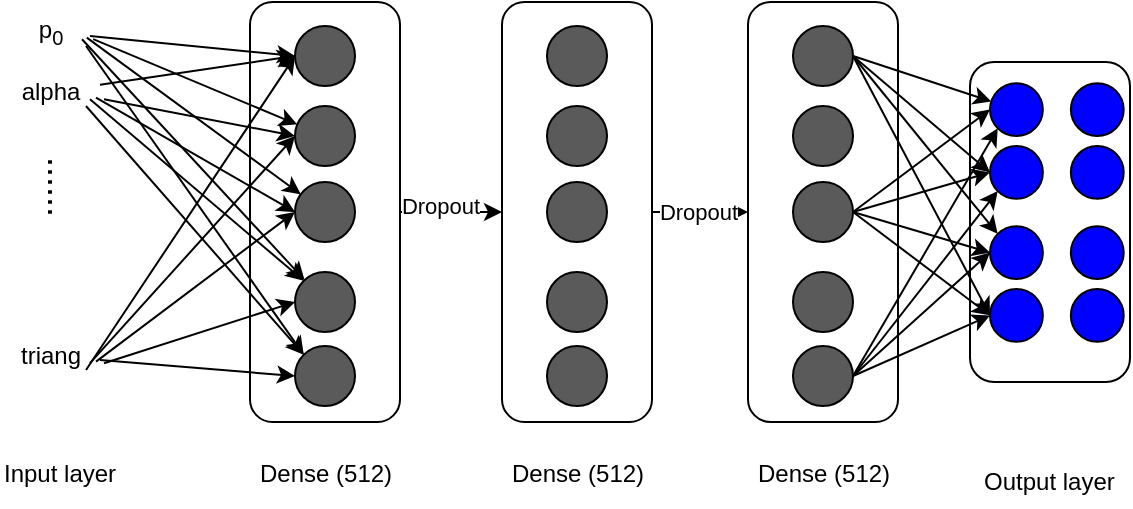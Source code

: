 <mxfile version="28.2.0">
  <diagram name="Page-1" id="Us3IjSDT7tqLzFlyqOSq">
    <mxGraphModel dx="1042" dy="563" grid="1" gridSize="10" guides="1" tooltips="1" connect="1" arrows="1" fold="1" page="1" pageScale="1" pageWidth="850" pageHeight="1100" math="0" shadow="0">
      <root>
        <mxCell id="0" />
        <mxCell id="1" parent="0" />
        <mxCell id="6IdksCOMpPBM9RsViP1L-1" value="p&lt;sub&gt;0&lt;/sub&gt;" style="text;html=1;align=center;verticalAlign=middle;resizable=0;points=[];autosize=1;strokeColor=none;fillColor=none;" vertex="1" parent="1">
          <mxGeometry x="150" y="158" width="40" height="30" as="geometry" />
        </mxCell>
        <mxCell id="6IdksCOMpPBM9RsViP1L-25" value="" style="group" vertex="1" connectable="0" parent="1">
          <mxGeometry x="270" y="158" width="75" height="252" as="geometry" />
        </mxCell>
        <mxCell id="6IdksCOMpPBM9RsViP1L-8" value="" style="rounded=1;whiteSpace=wrap;html=1;" vertex="1" parent="6IdksCOMpPBM9RsViP1L-25">
          <mxGeometry width="75" height="210" as="geometry" />
        </mxCell>
        <mxCell id="6IdksCOMpPBM9RsViP1L-15" value="Dense (512)" style="text;whiteSpace=wrap;html=1;" vertex="1" parent="6IdksCOMpPBM9RsViP1L-25">
          <mxGeometry x="2.5" y="222" width="70" height="30" as="geometry" />
        </mxCell>
        <mxCell id="6IdksCOMpPBM9RsViP1L-16" value="" style="ellipse;whiteSpace=wrap;html=1;aspect=fixed;shadow=0;fillStyle=solid;fillColor=#5A5A5A;" vertex="1" parent="6IdksCOMpPBM9RsViP1L-25">
          <mxGeometry x="22.5" y="12" width="30" height="30" as="geometry" />
        </mxCell>
        <mxCell id="6IdksCOMpPBM9RsViP1L-17" value="" style="ellipse;whiteSpace=wrap;html=1;aspect=fixed;shadow=0;fillStyle=solid;fillColor=#5A5A5A;" vertex="1" parent="6IdksCOMpPBM9RsViP1L-25">
          <mxGeometry x="22.5" y="135" width="30" height="30" as="geometry" />
        </mxCell>
        <mxCell id="6IdksCOMpPBM9RsViP1L-18" value="" style="ellipse;whiteSpace=wrap;html=1;aspect=fixed;shadow=0;fillStyle=solid;fillColor=#5A5A5A;" vertex="1" parent="6IdksCOMpPBM9RsViP1L-25">
          <mxGeometry x="22.5" y="172" width="30" height="30" as="geometry" />
        </mxCell>
        <mxCell id="6IdksCOMpPBM9RsViP1L-19" value="" style="ellipse;whiteSpace=wrap;html=1;aspect=fixed;shadow=0;fillStyle=solid;fillColor=#5A5A5A;" vertex="1" parent="6IdksCOMpPBM9RsViP1L-25">
          <mxGeometry x="22.5" y="52" width="30" height="30" as="geometry" />
        </mxCell>
        <mxCell id="6IdksCOMpPBM9RsViP1L-21" value="" style="ellipse;whiteSpace=wrap;html=1;aspect=fixed;shadow=0;fillStyle=solid;fillColor=#5A5A5A;" vertex="1" parent="6IdksCOMpPBM9RsViP1L-25">
          <mxGeometry x="22.5" y="90" width="30" height="30" as="geometry" />
        </mxCell>
        <mxCell id="6IdksCOMpPBM9RsViP1L-26" value="" style="group" vertex="1" connectable="0" parent="1">
          <mxGeometry x="396" y="158" width="75" height="252" as="geometry" />
        </mxCell>
        <mxCell id="6IdksCOMpPBM9RsViP1L-27" value="" style="rounded=1;whiteSpace=wrap;html=1;" vertex="1" parent="6IdksCOMpPBM9RsViP1L-26">
          <mxGeometry width="75" height="210" as="geometry" />
        </mxCell>
        <mxCell id="6IdksCOMpPBM9RsViP1L-28" value="Dense (512)" style="text;whiteSpace=wrap;html=1;" vertex="1" parent="6IdksCOMpPBM9RsViP1L-26">
          <mxGeometry x="2.5" y="222" width="70" height="30" as="geometry" />
        </mxCell>
        <mxCell id="6IdksCOMpPBM9RsViP1L-29" value="" style="ellipse;whiteSpace=wrap;html=1;aspect=fixed;shadow=0;fillStyle=solid;fillColor=#5A5A5A;" vertex="1" parent="6IdksCOMpPBM9RsViP1L-26">
          <mxGeometry x="22.5" y="12" width="30" height="30" as="geometry" />
        </mxCell>
        <mxCell id="6IdksCOMpPBM9RsViP1L-30" value="" style="ellipse;whiteSpace=wrap;html=1;aspect=fixed;shadow=0;fillStyle=solid;fillColor=#5A5A5A;" vertex="1" parent="6IdksCOMpPBM9RsViP1L-26">
          <mxGeometry x="22.5" y="135" width="30" height="30" as="geometry" />
        </mxCell>
        <mxCell id="6IdksCOMpPBM9RsViP1L-31" value="" style="ellipse;whiteSpace=wrap;html=1;aspect=fixed;shadow=0;fillStyle=solid;fillColor=#5A5A5A;" vertex="1" parent="6IdksCOMpPBM9RsViP1L-26">
          <mxGeometry x="22.5" y="172" width="30" height="30" as="geometry" />
        </mxCell>
        <mxCell id="6IdksCOMpPBM9RsViP1L-32" value="" style="ellipse;whiteSpace=wrap;html=1;aspect=fixed;shadow=0;fillStyle=solid;fillColor=#5A5A5A;" vertex="1" parent="6IdksCOMpPBM9RsViP1L-26">
          <mxGeometry x="22.5" y="52" width="30" height="30" as="geometry" />
        </mxCell>
        <mxCell id="6IdksCOMpPBM9RsViP1L-33" value="" style="ellipse;whiteSpace=wrap;html=1;aspect=fixed;shadow=0;fillStyle=solid;fillColor=#5A5A5A;" vertex="1" parent="6IdksCOMpPBM9RsViP1L-26">
          <mxGeometry x="22.5" y="90" width="30" height="30" as="geometry" />
        </mxCell>
        <mxCell id="6IdksCOMpPBM9RsViP1L-35" value="" style="group" vertex="1" connectable="0" parent="1">
          <mxGeometry x="519" y="158" width="75" height="252" as="geometry" />
        </mxCell>
        <mxCell id="6IdksCOMpPBM9RsViP1L-36" value="" style="rounded=1;whiteSpace=wrap;html=1;" vertex="1" parent="6IdksCOMpPBM9RsViP1L-35">
          <mxGeometry width="75" height="210" as="geometry" />
        </mxCell>
        <mxCell id="6IdksCOMpPBM9RsViP1L-37" value="Dense (512)" style="text;whiteSpace=wrap;html=1;" vertex="1" parent="6IdksCOMpPBM9RsViP1L-35">
          <mxGeometry x="2.5" y="222" width="70" height="30" as="geometry" />
        </mxCell>
        <mxCell id="6IdksCOMpPBM9RsViP1L-38" value="" style="ellipse;whiteSpace=wrap;html=1;aspect=fixed;shadow=0;fillStyle=solid;fillColor=#5A5A5A;" vertex="1" parent="6IdksCOMpPBM9RsViP1L-35">
          <mxGeometry x="22.5" y="12" width="30" height="30" as="geometry" />
        </mxCell>
        <mxCell id="6IdksCOMpPBM9RsViP1L-39" value="" style="ellipse;whiteSpace=wrap;html=1;aspect=fixed;shadow=0;fillStyle=solid;fillColor=#5A5A5A;" vertex="1" parent="6IdksCOMpPBM9RsViP1L-35">
          <mxGeometry x="22.5" y="135" width="30" height="30" as="geometry" />
        </mxCell>
        <mxCell id="6IdksCOMpPBM9RsViP1L-40" value="" style="ellipse;whiteSpace=wrap;html=1;aspect=fixed;shadow=0;fillStyle=solid;fillColor=#5A5A5A;" vertex="1" parent="6IdksCOMpPBM9RsViP1L-35">
          <mxGeometry x="22.5" y="172" width="30" height="30" as="geometry" />
        </mxCell>
        <mxCell id="6IdksCOMpPBM9RsViP1L-41" value="" style="ellipse;whiteSpace=wrap;html=1;aspect=fixed;shadow=0;fillStyle=solid;fillColor=#5A5A5A;" vertex="1" parent="6IdksCOMpPBM9RsViP1L-35">
          <mxGeometry x="22.5" y="52" width="30" height="30" as="geometry" />
        </mxCell>
        <mxCell id="6IdksCOMpPBM9RsViP1L-42" value="" style="ellipse;whiteSpace=wrap;html=1;aspect=fixed;shadow=0;fillStyle=solid;fillColor=#5A5A5A;" vertex="1" parent="6IdksCOMpPBM9RsViP1L-35">
          <mxGeometry x="22.5" y="90" width="30" height="30" as="geometry" />
        </mxCell>
        <mxCell id="6IdksCOMpPBM9RsViP1L-43" style="edgeStyle=orthogonalEdgeStyle;rounded=0;orthogonalLoop=1;jettySize=auto;html=1;exitX=1;exitY=0.5;exitDx=0;exitDy=0;entryX=0;entryY=0.5;entryDx=0;entryDy=0;" edge="1" parent="1" source="6IdksCOMpPBM9RsViP1L-8" target="6IdksCOMpPBM9RsViP1L-27">
          <mxGeometry relative="1" as="geometry" />
        </mxCell>
        <mxCell id="6IdksCOMpPBM9RsViP1L-49" value="Dropout" style="edgeLabel;html=1;align=center;verticalAlign=middle;resizable=0;points=[];" vertex="1" connectable="0" parent="6IdksCOMpPBM9RsViP1L-43">
          <mxGeometry x="-0.237" y="3" relative="1" as="geometry">
            <mxPoint as="offset" />
          </mxGeometry>
        </mxCell>
        <mxCell id="6IdksCOMpPBM9RsViP1L-46" style="edgeStyle=orthogonalEdgeStyle;rounded=0;orthogonalLoop=1;jettySize=auto;html=1;exitX=1;exitY=0.5;exitDx=0;exitDy=0;entryX=0;entryY=0.5;entryDx=0;entryDy=0;" edge="1" parent="1" source="6IdksCOMpPBM9RsViP1L-27" target="6IdksCOMpPBM9RsViP1L-36">
          <mxGeometry relative="1" as="geometry" />
        </mxCell>
        <mxCell id="6IdksCOMpPBM9RsViP1L-47" value="Dropout" style="edgeLabel;html=1;align=center;verticalAlign=middle;resizable=0;points=[];" vertex="1" connectable="0" parent="6IdksCOMpPBM9RsViP1L-46">
          <mxGeometry x="-0.052" relative="1" as="geometry">
            <mxPoint as="offset" />
          </mxGeometry>
        </mxCell>
        <mxCell id="6IdksCOMpPBM9RsViP1L-50" style="rounded=0;orthogonalLoop=1;jettySize=auto;html=1;entryX=0;entryY=0.5;entryDx=0;entryDy=0;" edge="1" parent="1" source="6IdksCOMpPBM9RsViP1L-1" target="6IdksCOMpPBM9RsViP1L-16">
          <mxGeometry relative="1" as="geometry">
            <mxPoint x="190" y="180" as="sourcePoint" />
            <mxPoint x="230" y="170" as="targetPoint" />
          </mxGeometry>
        </mxCell>
        <mxCell id="6IdksCOMpPBM9RsViP1L-52" style="rounded=0;orthogonalLoop=1;jettySize=auto;html=1;exitX=0.9;exitY=0.62;exitDx=0;exitDy=0;exitPerimeter=0;" edge="1" parent="1" source="6IdksCOMpPBM9RsViP1L-1" target="6IdksCOMpPBM9RsViP1L-17">
          <mxGeometry relative="1" as="geometry">
            <mxPoint x="250" y="180" as="sourcePoint" />
            <mxPoint x="353" y="190" as="targetPoint" />
          </mxGeometry>
        </mxCell>
        <mxCell id="6IdksCOMpPBM9RsViP1L-53" style="rounded=0;orthogonalLoop=1;jettySize=auto;html=1;exitX=0.96;exitY=0.593;exitDx=0;exitDy=0;exitPerimeter=0;" edge="1" parent="1" source="6IdksCOMpPBM9RsViP1L-1" target="6IdksCOMpPBM9RsViP1L-21">
          <mxGeometry relative="1" as="geometry">
            <mxPoint x="300" y="190" as="sourcePoint" />
            <mxPoint x="403" y="200" as="targetPoint" />
          </mxGeometry>
        </mxCell>
        <mxCell id="6IdksCOMpPBM9RsViP1L-54" style="rounded=0;orthogonalLoop=1;jettySize=auto;html=1;exitX=1.04;exitY=0.62;exitDx=0;exitDy=0;exitPerimeter=0;" edge="1" parent="1" source="6IdksCOMpPBM9RsViP1L-1" target="6IdksCOMpPBM9RsViP1L-19">
          <mxGeometry relative="1" as="geometry">
            <mxPoint x="300" y="190" as="sourcePoint" />
            <mxPoint x="403" y="200" as="targetPoint" />
          </mxGeometry>
        </mxCell>
        <mxCell id="6IdksCOMpPBM9RsViP1L-55" style="rounded=0;orthogonalLoop=1;jettySize=auto;html=1;entryX=0;entryY=0;entryDx=0;entryDy=0;" edge="1" parent="1" target="6IdksCOMpPBM9RsViP1L-18">
          <mxGeometry relative="1" as="geometry">
            <mxPoint x="188" y="180" as="sourcePoint" />
            <mxPoint x="351" y="380" as="targetPoint" />
          </mxGeometry>
        </mxCell>
        <mxCell id="6IdksCOMpPBM9RsViP1L-56" value="alpha" style="text;html=1;align=center;verticalAlign=middle;resizable=0;points=[];autosize=1;strokeColor=none;fillColor=none;" vertex="1" parent="1">
          <mxGeometry x="145" y="188" width="50" height="30" as="geometry" />
        </mxCell>
        <mxCell id="6IdksCOMpPBM9RsViP1L-57" style="rounded=0;orthogonalLoop=1;jettySize=auto;html=1;entryX=0;entryY=0.5;entryDx=0;entryDy=0;" edge="1" parent="1" source="6IdksCOMpPBM9RsViP1L-56" target="6IdksCOMpPBM9RsViP1L-16">
          <mxGeometry relative="1" as="geometry">
            <mxPoint x="190" y="210" as="sourcePoint" />
            <mxPoint x="293" y="215" as="targetPoint" />
          </mxGeometry>
        </mxCell>
        <mxCell id="6IdksCOMpPBM9RsViP1L-58" style="rounded=0;orthogonalLoop=1;jettySize=auto;html=1;exitX=0.9;exitY=0.62;exitDx=0;exitDy=0;exitPerimeter=0;entryX=0;entryY=0;entryDx=0;entryDy=0;" edge="1" parent="1" source="6IdksCOMpPBM9RsViP1L-56" target="6IdksCOMpPBM9RsViP1L-17">
          <mxGeometry relative="1" as="geometry">
            <mxPoint x="250" y="210" as="sourcePoint" />
            <mxPoint x="297" y="327" as="targetPoint" />
          </mxGeometry>
        </mxCell>
        <mxCell id="6IdksCOMpPBM9RsViP1L-59" style="rounded=0;orthogonalLoop=1;jettySize=auto;html=1;exitX=0.96;exitY=0.593;exitDx=0;exitDy=0;exitPerimeter=0;entryX=0;entryY=0.5;entryDx=0;entryDy=0;" edge="1" parent="1" source="6IdksCOMpPBM9RsViP1L-56" target="6IdksCOMpPBM9RsViP1L-21">
          <mxGeometry relative="1" as="geometry">
            <mxPoint x="300" y="220" as="sourcePoint" />
            <mxPoint x="295" y="284" as="targetPoint" />
          </mxGeometry>
        </mxCell>
        <mxCell id="6IdksCOMpPBM9RsViP1L-60" style="rounded=0;orthogonalLoop=1;jettySize=auto;html=1;exitX=1.04;exitY=0.62;exitDx=0;exitDy=0;exitPerimeter=0;entryX=0;entryY=0.5;entryDx=0;entryDy=0;" edge="1" parent="1" source="6IdksCOMpPBM9RsViP1L-56" target="6IdksCOMpPBM9RsViP1L-19">
          <mxGeometry relative="1" as="geometry">
            <mxPoint x="300" y="220" as="sourcePoint" />
            <mxPoint x="294" y="249" as="targetPoint" />
          </mxGeometry>
        </mxCell>
        <mxCell id="6IdksCOMpPBM9RsViP1L-61" style="rounded=0;orthogonalLoop=1;jettySize=auto;html=1;entryX=0;entryY=0;entryDx=0;entryDy=0;" edge="1" parent="1" target="6IdksCOMpPBM9RsViP1L-18">
          <mxGeometry relative="1" as="geometry">
            <mxPoint x="188" y="210" as="sourcePoint" />
            <mxPoint x="297" y="364" as="targetPoint" />
          </mxGeometry>
        </mxCell>
        <mxCell id="6IdksCOMpPBM9RsViP1L-62" value="&lt;font style=&quot;font-size: 18px;&quot;&gt;......&lt;/font&gt;" style="text;html=1;align=center;verticalAlign=middle;resizable=0;points=[];autosize=1;strokeColor=none;fillColor=none;rotation=90;" vertex="1" parent="1">
          <mxGeometry x="150" y="230" width="50" height="40" as="geometry" />
        </mxCell>
        <mxCell id="6IdksCOMpPBM9RsViP1L-63" value="triang" style="text;html=1;align=center;verticalAlign=middle;resizable=0;points=[];autosize=1;strokeColor=none;fillColor=none;" vertex="1" parent="1">
          <mxGeometry x="145" y="320" width="50" height="30" as="geometry" />
        </mxCell>
        <mxCell id="6IdksCOMpPBM9RsViP1L-64" style="rounded=0;orthogonalLoop=1;jettySize=auto;html=1;entryX=0;entryY=0.5;entryDx=0;entryDy=0;" edge="1" parent="1" source="6IdksCOMpPBM9RsViP1L-63" target="6IdksCOMpPBM9RsViP1L-18">
          <mxGeometry relative="1" as="geometry">
            <mxPoint x="190" y="342" as="sourcePoint" />
            <mxPoint x="293" y="347" as="targetPoint" />
          </mxGeometry>
        </mxCell>
        <mxCell id="6IdksCOMpPBM9RsViP1L-65" style="rounded=0;orthogonalLoop=1;jettySize=auto;html=1;exitX=0.9;exitY=0.62;exitDx=0;exitDy=0;exitPerimeter=0;entryX=0;entryY=0.5;entryDx=0;entryDy=0;" edge="1" parent="1" source="6IdksCOMpPBM9RsViP1L-63" target="6IdksCOMpPBM9RsViP1L-19">
          <mxGeometry relative="1" as="geometry">
            <mxPoint x="250" y="342" as="sourcePoint" />
            <mxPoint x="297" y="459" as="targetPoint" />
          </mxGeometry>
        </mxCell>
        <mxCell id="6IdksCOMpPBM9RsViP1L-66" style="rounded=0;orthogonalLoop=1;jettySize=auto;html=1;exitX=0.96;exitY=0.593;exitDx=0;exitDy=0;exitPerimeter=0;entryX=0;entryY=0.5;entryDx=0;entryDy=0;" edge="1" parent="1" source="6IdksCOMpPBM9RsViP1L-63" target="6IdksCOMpPBM9RsViP1L-21">
          <mxGeometry relative="1" as="geometry">
            <mxPoint x="300" y="352" as="sourcePoint" />
            <mxPoint x="295" y="416" as="targetPoint" />
          </mxGeometry>
        </mxCell>
        <mxCell id="6IdksCOMpPBM9RsViP1L-67" style="rounded=0;orthogonalLoop=1;jettySize=auto;html=1;exitX=1.04;exitY=0.62;exitDx=0;exitDy=0;exitPerimeter=0;entryX=0;entryY=0.5;entryDx=0;entryDy=0;" edge="1" parent="1" source="6IdksCOMpPBM9RsViP1L-63" target="6IdksCOMpPBM9RsViP1L-17">
          <mxGeometry relative="1" as="geometry">
            <mxPoint x="300" y="352" as="sourcePoint" />
            <mxPoint x="294" y="381" as="targetPoint" />
          </mxGeometry>
        </mxCell>
        <mxCell id="6IdksCOMpPBM9RsViP1L-68" style="rounded=0;orthogonalLoop=1;jettySize=auto;html=1;entryX=0;entryY=0.5;entryDx=0;entryDy=0;" edge="1" parent="1" target="6IdksCOMpPBM9RsViP1L-16">
          <mxGeometry relative="1" as="geometry">
            <mxPoint x="188" y="342" as="sourcePoint" />
            <mxPoint x="297" y="496" as="targetPoint" />
          </mxGeometry>
        </mxCell>
        <mxCell id="6IdksCOMpPBM9RsViP1L-69" value="Input layer" style="text;whiteSpace=wrap;html=1;" vertex="1" parent="1">
          <mxGeometry x="145" y="380" width="70" height="30" as="geometry" />
        </mxCell>
        <mxCell id="6IdksCOMpPBM9RsViP1L-70" value="" style="group" vertex="1" connectable="0" parent="1">
          <mxGeometry x="630" y="188" width="80" height="222" as="geometry" />
        </mxCell>
        <mxCell id="6IdksCOMpPBM9RsViP1L-71" value="" style="rounded=1;whiteSpace=wrap;html=1;" vertex="1" parent="6IdksCOMpPBM9RsViP1L-70">
          <mxGeometry width="80" height="160" as="geometry" />
        </mxCell>
        <mxCell id="6IdksCOMpPBM9RsViP1L-72" value="Output layer" style="text;whiteSpace=wrap;html=1;" vertex="1" parent="6IdksCOMpPBM9RsViP1L-70">
          <mxGeometry x="5.337" y="195.571" width="74.667" height="26.429" as="geometry" />
        </mxCell>
        <mxCell id="6IdksCOMpPBM9RsViP1L-73" value="" style="ellipse;whiteSpace=wrap;html=1;aspect=fixed;shadow=0;fillStyle=solid;fillColor=light-dark(#0000ff, #a0a0a0);" vertex="1" parent="6IdksCOMpPBM9RsViP1L-70">
          <mxGeometry x="10" y="10.571" width="26.428" height="26.428" as="geometry" />
        </mxCell>
        <mxCell id="6IdksCOMpPBM9RsViP1L-74" value="" style="ellipse;whiteSpace=wrap;html=1;aspect=fixed;shadow=0;fillStyle=solid;fillColor=light-dark(#0000ff, #a0a0a0);" vertex="1" parent="6IdksCOMpPBM9RsViP1L-70">
          <mxGeometry x="50.43" y="41.999" width="26.428" height="26.428" as="geometry" />
        </mxCell>
        <mxCell id="6IdksCOMpPBM9RsViP1L-76" value="" style="ellipse;whiteSpace=wrap;html=1;aspect=fixed;shadow=0;fillStyle=solid;fillColor=light-dark(#0000ff, #a0a0a0);" vertex="1" parent="6IdksCOMpPBM9RsViP1L-70">
          <mxGeometry x="50.43" y="10.57" width="26.428" height="26.428" as="geometry" />
        </mxCell>
        <mxCell id="6IdksCOMpPBM9RsViP1L-77" value="" style="ellipse;whiteSpace=wrap;html=1;aspect=fixed;shadow=0;fillStyle=solid;fillColor=light-dark(#0000ff, #a0a0a0);" vertex="1" parent="6IdksCOMpPBM9RsViP1L-70">
          <mxGeometry x="10" y="41.996" width="26.428" height="26.428" as="geometry" />
        </mxCell>
        <mxCell id="6IdksCOMpPBM9RsViP1L-79" value="" style="ellipse;whiteSpace=wrap;html=1;aspect=fixed;shadow=0;fillStyle=solid;fillColor=light-dark(#0000ff, #a0a0a0);" vertex="1" parent="6IdksCOMpPBM9RsViP1L-70">
          <mxGeometry x="10" y="82.072" width="26.428" height="26.428" as="geometry" />
        </mxCell>
        <mxCell id="6IdksCOMpPBM9RsViP1L-80" value="" style="ellipse;whiteSpace=wrap;html=1;aspect=fixed;shadow=0;fillStyle=solid;fillColor=light-dark(#0000ff, #a0a0a0);" vertex="1" parent="6IdksCOMpPBM9RsViP1L-70">
          <mxGeometry x="50.43" y="113.499" width="26.428" height="26.428" as="geometry" />
        </mxCell>
        <mxCell id="6IdksCOMpPBM9RsViP1L-81" value="" style="ellipse;whiteSpace=wrap;html=1;aspect=fixed;shadow=0;fillStyle=solid;fillColor=light-dark(#0000ff, #a0a0a0);" vertex="1" parent="6IdksCOMpPBM9RsViP1L-70">
          <mxGeometry x="50.43" y="82.07" width="26.428" height="26.428" as="geometry" />
        </mxCell>
        <mxCell id="6IdksCOMpPBM9RsViP1L-82" value="" style="ellipse;whiteSpace=wrap;html=1;aspect=fixed;shadow=0;fillStyle=solid;fillColor=light-dark(#0000ff, #a0a0a0);" vertex="1" parent="6IdksCOMpPBM9RsViP1L-70">
          <mxGeometry x="10" y="113.496" width="26.428" height="26.428" as="geometry" />
        </mxCell>
        <mxCell id="6IdksCOMpPBM9RsViP1L-83" style="rounded=0;orthogonalLoop=1;jettySize=auto;html=1;exitX=1;exitY=0.5;exitDx=0;exitDy=0;" edge="1" parent="1" source="6IdksCOMpPBM9RsViP1L-38" target="6IdksCOMpPBM9RsViP1L-73">
          <mxGeometry relative="1" as="geometry" />
        </mxCell>
        <mxCell id="6IdksCOMpPBM9RsViP1L-84" style="rounded=0;orthogonalLoop=1;jettySize=auto;html=1;exitX=1;exitY=0.5;exitDx=0;exitDy=0;entryX=0;entryY=0.5;entryDx=0;entryDy=0;" edge="1" parent="1" source="6IdksCOMpPBM9RsViP1L-38" target="6IdksCOMpPBM9RsViP1L-77">
          <mxGeometry relative="1" as="geometry" />
        </mxCell>
        <mxCell id="6IdksCOMpPBM9RsViP1L-85" style="rounded=0;orthogonalLoop=1;jettySize=auto;html=1;exitX=1;exitY=0.5;exitDx=0;exitDy=0;entryX=0;entryY=0;entryDx=0;entryDy=0;" edge="1" parent="1" source="6IdksCOMpPBM9RsViP1L-38" target="6IdksCOMpPBM9RsViP1L-79">
          <mxGeometry relative="1" as="geometry" />
        </mxCell>
        <mxCell id="6IdksCOMpPBM9RsViP1L-86" style="rounded=0;orthogonalLoop=1;jettySize=auto;html=1;exitX=1;exitY=0.5;exitDx=0;exitDy=0;entryX=0;entryY=0.5;entryDx=0;entryDy=0;" edge="1" parent="1" source="6IdksCOMpPBM9RsViP1L-38" target="6IdksCOMpPBM9RsViP1L-82">
          <mxGeometry relative="1" as="geometry" />
        </mxCell>
        <mxCell id="6IdksCOMpPBM9RsViP1L-87" style="rounded=0;orthogonalLoop=1;jettySize=auto;html=1;exitX=1;exitY=0.5;exitDx=0;exitDy=0;entryX=0;entryY=0.5;entryDx=0;entryDy=0;" edge="1" parent="1" source="6IdksCOMpPBM9RsViP1L-42" target="6IdksCOMpPBM9RsViP1L-73">
          <mxGeometry relative="1" as="geometry" />
        </mxCell>
        <mxCell id="6IdksCOMpPBM9RsViP1L-89" style="rounded=0;orthogonalLoop=1;jettySize=auto;html=1;exitX=1;exitY=0.5;exitDx=0;exitDy=0;entryX=0;entryY=0.5;entryDx=0;entryDy=0;" edge="1" parent="1" source="6IdksCOMpPBM9RsViP1L-42" target="6IdksCOMpPBM9RsViP1L-77">
          <mxGeometry relative="1" as="geometry" />
        </mxCell>
        <mxCell id="6IdksCOMpPBM9RsViP1L-90" style="rounded=0;orthogonalLoop=1;jettySize=auto;html=1;exitX=1;exitY=0.5;exitDx=0;exitDy=0;entryX=0;entryY=0.5;entryDx=0;entryDy=0;" edge="1" parent="1" source="6IdksCOMpPBM9RsViP1L-42" target="6IdksCOMpPBM9RsViP1L-79">
          <mxGeometry relative="1" as="geometry" />
        </mxCell>
        <mxCell id="6IdksCOMpPBM9RsViP1L-91" style="rounded=0;orthogonalLoop=1;jettySize=auto;html=1;exitX=1;exitY=0.5;exitDx=0;exitDy=0;entryX=0;entryY=0.5;entryDx=0;entryDy=0;" edge="1" parent="1" source="6IdksCOMpPBM9RsViP1L-42" target="6IdksCOMpPBM9RsViP1L-82">
          <mxGeometry relative="1" as="geometry" />
        </mxCell>
        <mxCell id="6IdksCOMpPBM9RsViP1L-92" style="rounded=0;orthogonalLoop=1;jettySize=auto;html=1;exitX=1;exitY=0.5;exitDx=0;exitDy=0;entryX=0;entryY=1;entryDx=0;entryDy=0;" edge="1" parent="1" source="6IdksCOMpPBM9RsViP1L-40" target="6IdksCOMpPBM9RsViP1L-73">
          <mxGeometry relative="1" as="geometry" />
        </mxCell>
        <mxCell id="6IdksCOMpPBM9RsViP1L-93" style="rounded=0;orthogonalLoop=1;jettySize=auto;html=1;exitX=1;exitY=0.5;exitDx=0;exitDy=0;entryX=0;entryY=1;entryDx=0;entryDy=0;" edge="1" parent="1" source="6IdksCOMpPBM9RsViP1L-40" target="6IdksCOMpPBM9RsViP1L-77">
          <mxGeometry relative="1" as="geometry" />
        </mxCell>
        <mxCell id="6IdksCOMpPBM9RsViP1L-94" style="rounded=0;orthogonalLoop=1;jettySize=auto;html=1;exitX=1;exitY=0.5;exitDx=0;exitDy=0;entryX=0;entryY=0.5;entryDx=0;entryDy=0;" edge="1" parent="1" source="6IdksCOMpPBM9RsViP1L-40" target="6IdksCOMpPBM9RsViP1L-79">
          <mxGeometry relative="1" as="geometry" />
        </mxCell>
        <mxCell id="6IdksCOMpPBM9RsViP1L-95" style="rounded=0;orthogonalLoop=1;jettySize=auto;html=1;exitX=1;exitY=0.5;exitDx=0;exitDy=0;entryX=0;entryY=0.5;entryDx=0;entryDy=0;" edge="1" parent="1" source="6IdksCOMpPBM9RsViP1L-40" target="6IdksCOMpPBM9RsViP1L-82">
          <mxGeometry relative="1" as="geometry" />
        </mxCell>
      </root>
    </mxGraphModel>
  </diagram>
</mxfile>
